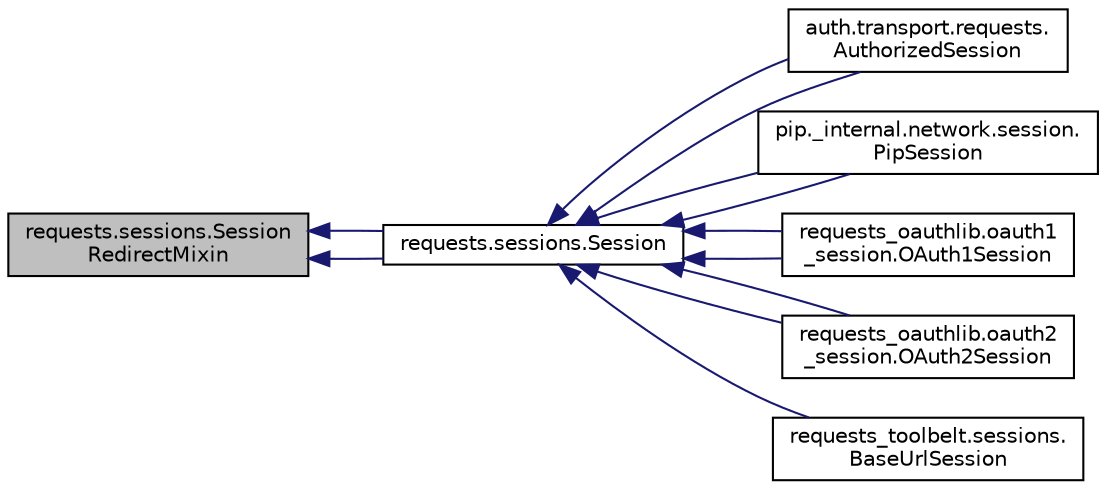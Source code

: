 digraph "requests.sessions.SessionRedirectMixin"
{
 // LATEX_PDF_SIZE
  edge [fontname="Helvetica",fontsize="10",labelfontname="Helvetica",labelfontsize="10"];
  node [fontname="Helvetica",fontsize="10",shape=record];
  rankdir="LR";
  Node1 [label="requests.sessions.Session\lRedirectMixin",height=0.2,width=0.4,color="black", fillcolor="grey75", style="filled", fontcolor="black",tooltip=" "];
  Node1 -> Node2 [dir="back",color="midnightblue",fontsize="10",style="solid",fontname="Helvetica"];
  Node2 [label="requests.sessions.Session",height=0.2,width=0.4,color="black", fillcolor="white", style="filled",URL="$classrequests_1_1sessions_1_1Session.html",tooltip=" "];
  Node2 -> Node3 [dir="back",color="midnightblue",fontsize="10",style="solid",fontname="Helvetica"];
  Node3 [label="auth.transport.requests.\lAuthorizedSession",height=0.2,width=0.4,color="black", fillcolor="white", style="filled",URL="$classauth_1_1transport_1_1requests_1_1AuthorizedSession.html",tooltip=" "];
  Node2 -> Node3 [dir="back",color="midnightblue",fontsize="10",style="solid",fontname="Helvetica"];
  Node2 -> Node4 [dir="back",color="midnightblue",fontsize="10",style="solid",fontname="Helvetica"];
  Node4 [label="pip._internal.network.session.\lPipSession",height=0.2,width=0.4,color="black", fillcolor="white", style="filled",URL="$classpip_1_1__internal_1_1network_1_1session_1_1PipSession.html",tooltip=" "];
  Node2 -> Node4 [dir="back",color="midnightblue",fontsize="10",style="solid",fontname="Helvetica"];
  Node2 -> Node5 [dir="back",color="midnightblue",fontsize="10",style="solid",fontname="Helvetica"];
  Node5 [label="requests_oauthlib.oauth1\l_session.OAuth1Session",height=0.2,width=0.4,color="black", fillcolor="white", style="filled",URL="$classrequests__oauthlib_1_1oauth1__session_1_1OAuth1Session.html",tooltip=" "];
  Node2 -> Node5 [dir="back",color="midnightblue",fontsize="10",style="solid",fontname="Helvetica"];
  Node2 -> Node6 [dir="back",color="midnightblue",fontsize="10",style="solid",fontname="Helvetica"];
  Node6 [label="requests_oauthlib.oauth2\l_session.OAuth2Session",height=0.2,width=0.4,color="black", fillcolor="white", style="filled",URL="$classrequests__oauthlib_1_1oauth2__session_1_1OAuth2Session.html",tooltip=" "];
  Node2 -> Node6 [dir="back",color="midnightblue",fontsize="10",style="solid",fontname="Helvetica"];
  Node2 -> Node7 [dir="back",color="midnightblue",fontsize="10",style="solid",fontname="Helvetica"];
  Node7 [label="requests_toolbelt.sessions.\lBaseUrlSession",height=0.2,width=0.4,color="black", fillcolor="white", style="filled",URL="$classrequests__toolbelt_1_1sessions_1_1BaseUrlSession.html",tooltip=" "];
  Node1 -> Node2 [dir="back",color="midnightblue",fontsize="10",style="solid",fontname="Helvetica"];
}
